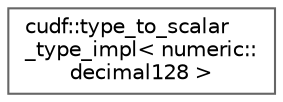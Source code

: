 digraph "类继承关系图"
{
 // LATEX_PDF_SIZE
  bgcolor="transparent";
  edge [fontname=Helvetica,fontsize=10,labelfontname=Helvetica,labelfontsize=10];
  node [fontname=Helvetica,fontsize=10,shape=box,height=0.2,width=0.4];
  rankdir="LR";
  Node0 [id="Node000000",label="cudf::type_to_scalar\l_type_impl\< numeric::\ldecimal128 \>",height=0.2,width=0.4,color="grey40", fillcolor="white", style="filled",URL="$structcudf_1_1type__to__scalar__type__impl_3_01numeric_1_1decimal128_01_4.html",tooltip=" "];
}
